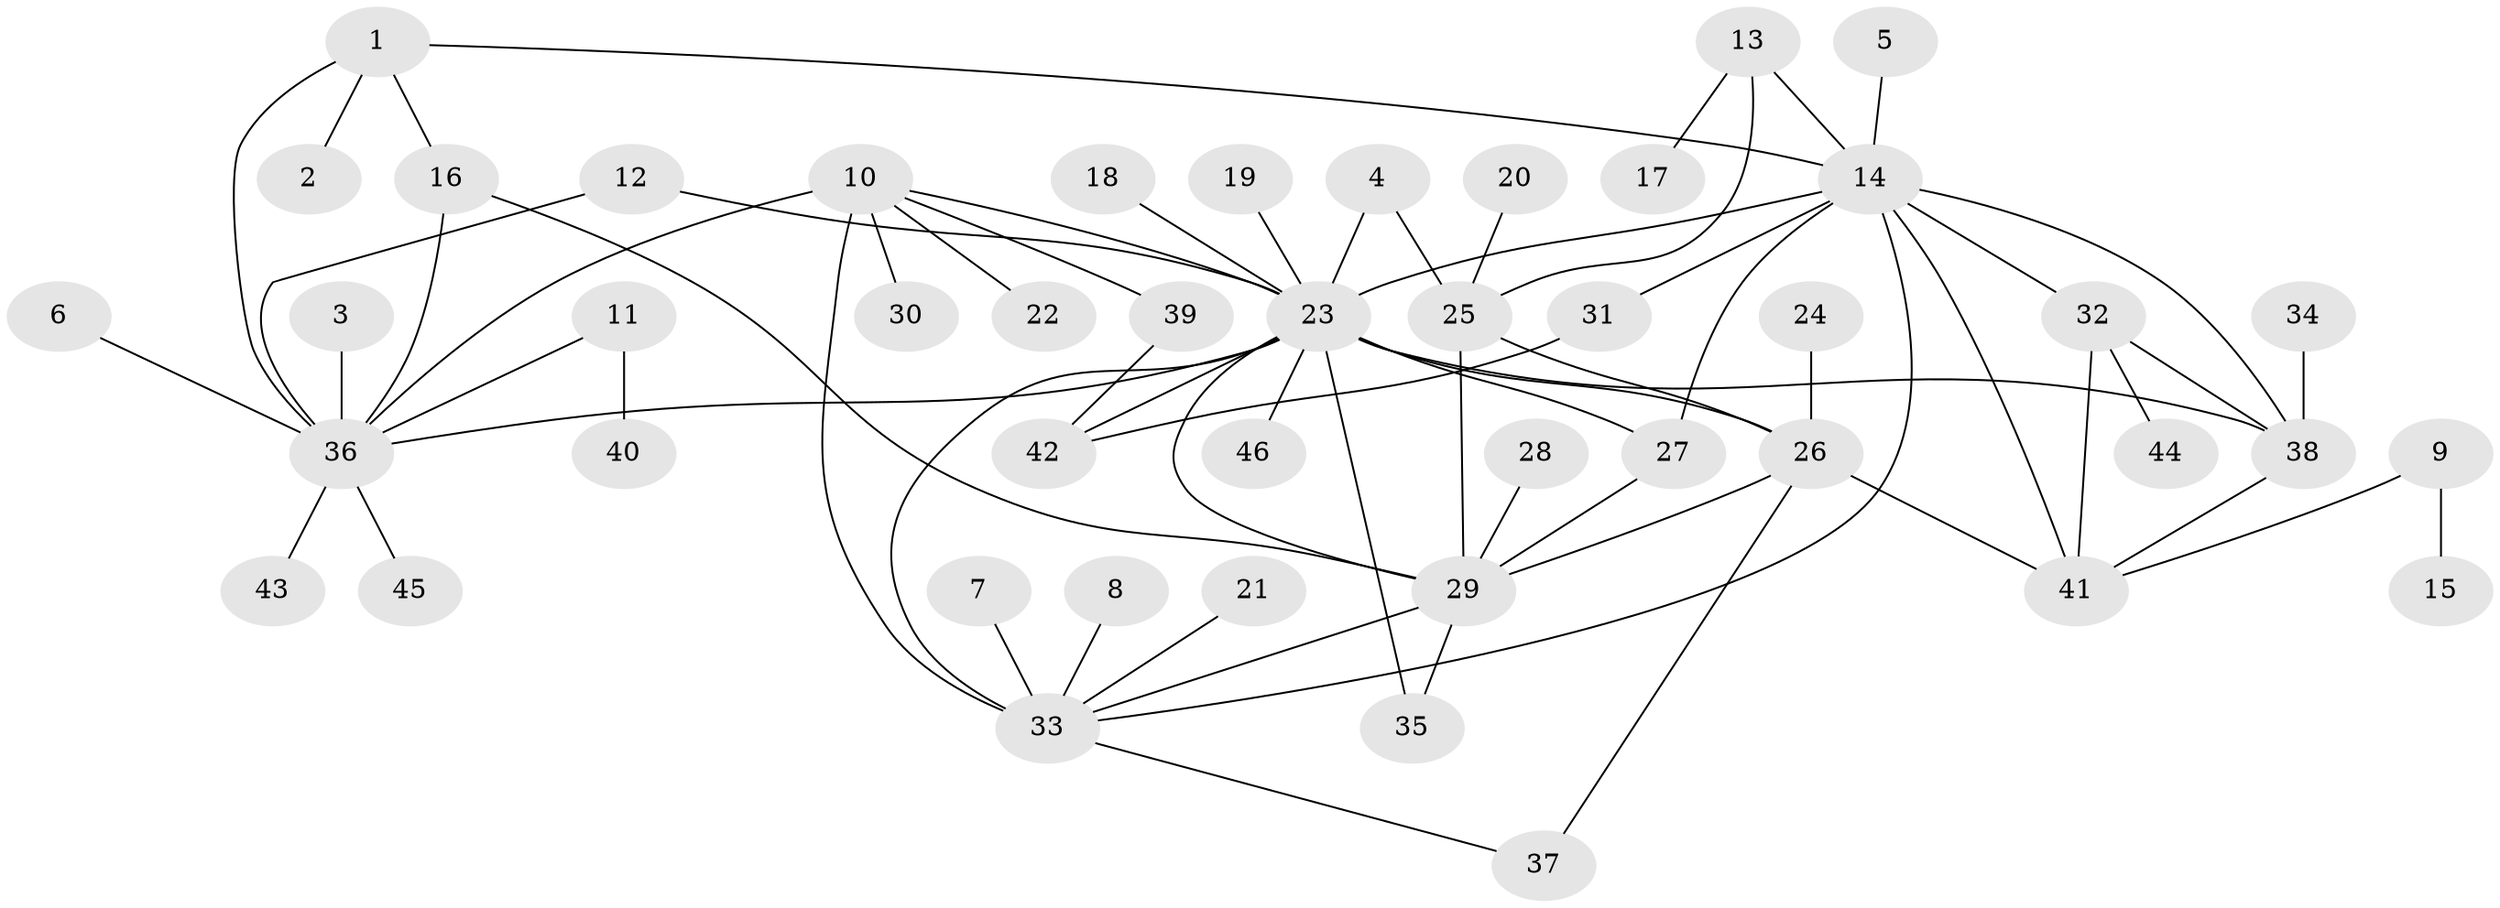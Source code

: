 // original degree distribution, {3: 0.08695652173913043, 5: 0.021739130434782608, 12: 0.010869565217391304, 4: 0.043478260869565216, 7: 0.05434782608695652, 10: 0.021739130434782608, 9: 0.010869565217391304, 6: 0.03260869565217391, 11: 0.010869565217391304, 8: 0.010869565217391304, 2: 0.22826086956521738, 1: 0.4673913043478261}
// Generated by graph-tools (version 1.1) at 2025/50/03/09/25 03:50:37]
// undirected, 46 vertices, 68 edges
graph export_dot {
graph [start="1"]
  node [color=gray90,style=filled];
  1;
  2;
  3;
  4;
  5;
  6;
  7;
  8;
  9;
  10;
  11;
  12;
  13;
  14;
  15;
  16;
  17;
  18;
  19;
  20;
  21;
  22;
  23;
  24;
  25;
  26;
  27;
  28;
  29;
  30;
  31;
  32;
  33;
  34;
  35;
  36;
  37;
  38;
  39;
  40;
  41;
  42;
  43;
  44;
  45;
  46;
  1 -- 2 [weight=1.0];
  1 -- 14 [weight=1.0];
  1 -- 16 [weight=2.0];
  1 -- 36 [weight=2.0];
  3 -- 36 [weight=1.0];
  4 -- 23 [weight=1.0];
  4 -- 25 [weight=1.0];
  5 -- 14 [weight=1.0];
  6 -- 36 [weight=1.0];
  7 -- 33 [weight=1.0];
  8 -- 33 [weight=1.0];
  9 -- 15 [weight=1.0];
  9 -- 41 [weight=1.0];
  10 -- 22 [weight=1.0];
  10 -- 23 [weight=1.0];
  10 -- 30 [weight=1.0];
  10 -- 33 [weight=3.0];
  10 -- 36 [weight=1.0];
  10 -- 39 [weight=1.0];
  11 -- 36 [weight=1.0];
  11 -- 40 [weight=1.0];
  12 -- 23 [weight=1.0];
  12 -- 36 [weight=1.0];
  13 -- 14 [weight=1.0];
  13 -- 17 [weight=1.0];
  13 -- 25 [weight=1.0];
  14 -- 23 [weight=1.0];
  14 -- 27 [weight=1.0];
  14 -- 31 [weight=1.0];
  14 -- 32 [weight=1.0];
  14 -- 33 [weight=1.0];
  14 -- 38 [weight=1.0];
  14 -- 41 [weight=1.0];
  16 -- 29 [weight=1.0];
  16 -- 36 [weight=1.0];
  18 -- 23 [weight=1.0];
  19 -- 23 [weight=1.0];
  20 -- 25 [weight=1.0];
  21 -- 33 [weight=1.0];
  23 -- 26 [weight=1.0];
  23 -- 27 [weight=1.0];
  23 -- 29 [weight=1.0];
  23 -- 33 [weight=1.0];
  23 -- 35 [weight=1.0];
  23 -- 36 [weight=1.0];
  23 -- 38 [weight=1.0];
  23 -- 42 [weight=3.0];
  23 -- 46 [weight=1.0];
  24 -- 26 [weight=1.0];
  25 -- 26 [weight=1.0];
  25 -- 29 [weight=2.0];
  26 -- 29 [weight=2.0];
  26 -- 37 [weight=1.0];
  26 -- 41 [weight=1.0];
  27 -- 29 [weight=1.0];
  28 -- 29 [weight=1.0];
  29 -- 33 [weight=1.0];
  29 -- 35 [weight=1.0];
  31 -- 42 [weight=1.0];
  32 -- 38 [weight=1.0];
  32 -- 41 [weight=1.0];
  32 -- 44 [weight=1.0];
  33 -- 37 [weight=1.0];
  34 -- 38 [weight=1.0];
  36 -- 43 [weight=1.0];
  36 -- 45 [weight=1.0];
  38 -- 41 [weight=1.0];
  39 -- 42 [weight=1.0];
}
